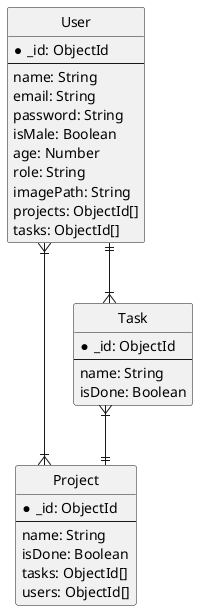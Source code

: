 @startuml todo

' hide the spot
hide circle

' avoid problems with angled crows feet
skinparam linetype ortho

entity Project {
    *_id: ObjectId
    --
    name: String
    isDone: Boolean
    tasks: ObjectId[]
    users: ObjectId[]
}

entity Task {
    *_id: ObjectId
    --
    name: String
    isDone: Boolean
}

entity User {
    *_id: ObjectId
    --
    name: String
    email: String
    password: String
    isMale: Boolean
    age: Number
    role: String
    imagePath: String
    projects: ObjectId[]
    tasks: ObjectId[]
}

User ||--|{ Task
User }|--|{ Project
Task }|--|| Project

@enduml